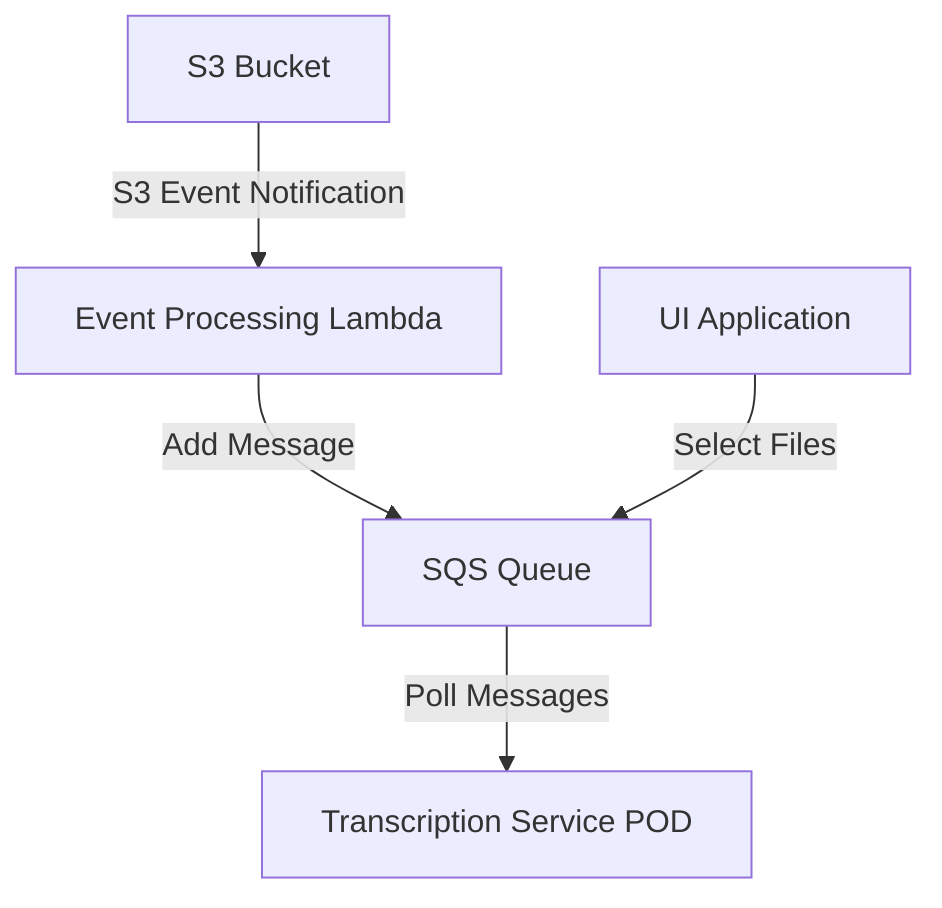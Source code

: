 graph TD
    A[S3 Bucket] -->|S3 Event Notification| B[Event Processing Lambda]
    B -->|Add Message| C[SQS Queue]
    D[UI Application] -->|Select Files| C
    C -->|Poll Messages| E[Transcription Service POD]